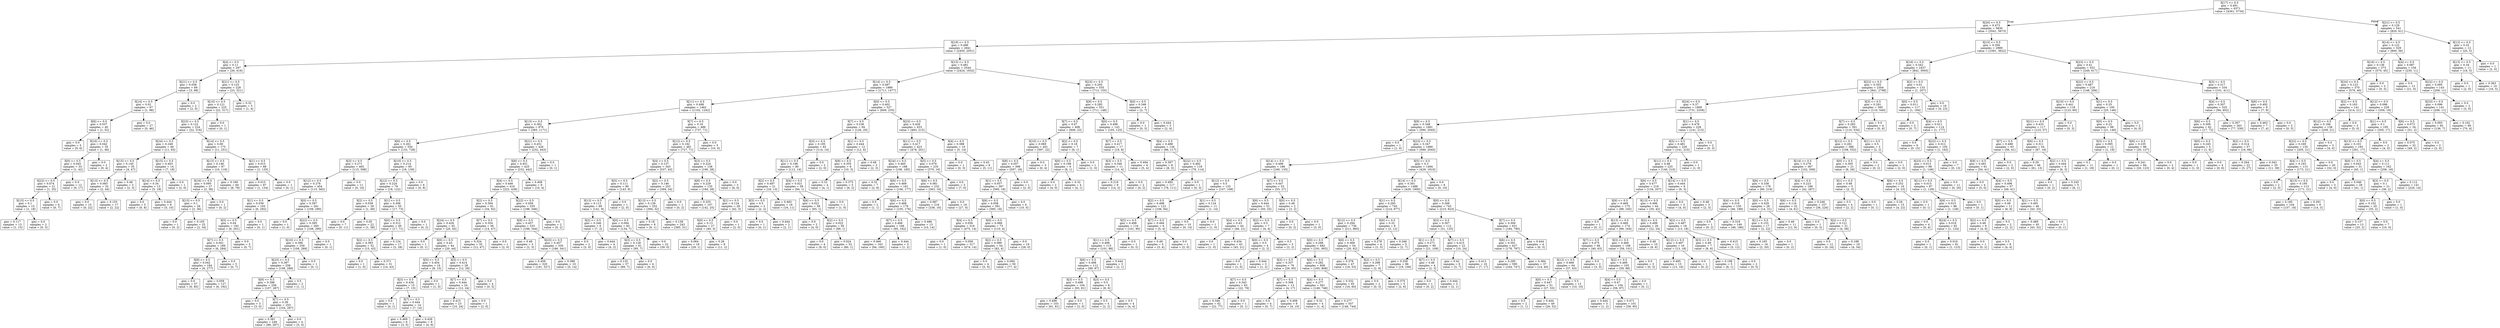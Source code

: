 digraph Tree {
node [shape=box] ;
0 [label="X[17] <= 0.5\ngini = 0.491\nsamples = 6371\nvalue = [4361, 5734]"] ;
1 [label="X[20] <= 0.5\ngini = 0.473\nsamples = 5830\nvalue = [3541, 5673]"] ;
0 -> 1 [labeldistance=2.5, labelangle=45, headlabel="True"] ;
2 [label="X[19] <= 0.5\ngini = 0.496\nsamples = 2841\nvalue = [2450, 2051]"] ;
1 -> 2 ;
3 [label="X[4] <= 0.5\ngini = 0.11\nsamples = 297\nvalue = [26, 419]"] ;
2 -> 3 ;
4 [label="X[21] <= 0.5\ngini = 0.058\nsamples = 69\nvalue = [3, 98]"] ;
3 -> 4 ;
5 [label="X[14] <= 0.5\ngini = 0.02\nsamples = 67\nvalue = [1, 98]"] ;
4 -> 5 ;
6 [label="X[6] <= 0.5\ngini = 0.037\nsamples = 40\nvalue = [1, 52]"] ;
5 -> 6 ;
7 [label="gini = 0.0\nsamples = 5\nvalue = [0, 6]"] ;
6 -> 7 ;
8 [label="X[16] <= 0.5\ngini = 0.042\nsamples = 35\nvalue = [1, 46]"] ;
6 -> 8 ;
9 [label="X[0] <= 0.5\ngini = 0.045\nsamples = 33\nvalue = [1, 42]"] ;
8 -> 9 ;
10 [label="X[22] <= 0.5\ngini = 0.074\nsamples = 21\nvalue = [1, 25]"] ;
9 -> 10 ;
11 [label="X[15] <= 0.5\ngini = 0.1\nsamples = 15\nvalue = [1, 18]"] ;
10 -> 11 ;
12 [label="gini = 0.117\nsamples = 13\nvalue = [1, 15]"] ;
11 -> 12 ;
13 [label="gini = 0.0\nsamples = 2\nvalue = [0, 3]"] ;
11 -> 13 ;
14 [label="gini = 0.0\nsamples = 6\nvalue = [0, 7]"] ;
10 -> 14 ;
15 [label="gini = 0.0\nsamples = 12\nvalue = [0, 17]"] ;
9 -> 15 ;
16 [label="gini = 0.0\nsamples = 2\nvalue = [0, 4]"] ;
8 -> 16 ;
17 [label="gini = 0.0\nsamples = 27\nvalue = [0, 46]"] ;
5 -> 17 ;
18 [label="gini = 0.0\nsamples = 2\nvalue = [2, 0]"] ;
4 -> 18 ;
19 [label="X[21] <= 0.5\ngini = 0.125\nsamples = 228\nvalue = [23, 321]"] ;
3 -> 19 ;
20 [label="X[10] <= 0.5\ngini = 0.121\nsamples = 225\nvalue = [22, 317]"] ;
19 -> 20 ;
21 [label="X[23] <= 0.5\ngini = 0.122\nsamples = 224\nvalue = [22, 316]"] ;
20 -> 21 ;
22 [label="X[24] <= 0.5\ngini = 0.248\nsamples = 49\nvalue = [11, 65]"] ;
21 -> 22 ;
23 [label="X[15] <= 0.5\ngini = 0.145\nsamples = 35\nvalue = [4, 47]"] ;
22 -> 23 ;
24 [label="X[13] <= 0.5\ngini = 0.083\nsamples = 32\nvalue = [2, 44]"] ;
23 -> 24 ;
25 [label="gini = 0.0\nsamples = 15\nvalue = [0, 22]"] ;
24 -> 25 ;
26 [label="gini = 0.153\nsamples = 17\nvalue = [2, 22]"] ;
24 -> 26 ;
27 [label="gini = 0.48\nsamples = 3\nvalue = [2, 3]"] ;
23 -> 27 ;
28 [label="X[15] <= 0.5\ngini = 0.403\nsamples = 14\nvalue = [7, 18]"] ;
22 -> 28 ;
29 [label="X[14] <= 0.5\ngini = 0.34\nsamples = 13\nvalue = [5, 18]"] ;
28 -> 29 ;
30 [label="gini = 0.0\nsamples = 5\nvalue = [0, 8]"] ;
29 -> 30 ;
31 [label="gini = 0.444\nsamples = 8\nvalue = [5, 10]"] ;
29 -> 31 ;
32 [label="gini = 0.0\nsamples = 1\nvalue = [2, 0]"] ;
28 -> 32 ;
33 [label="X[14] <= 0.5\ngini = 0.08\nsamples = 175\nvalue = [11, 251]"] ;
21 -> 33 ;
34 [label="X[13] <= 0.5\ngini = 0.146\nsamples = 87\nvalue = [10, 116]"] ;
33 -> 34 ;
35 [label="X[16] <= 0.5\ngini = 0.095\nsamples = 27\nvalue = [2, 38]"] ;
34 -> 35 ;
36 [label="X[15] <= 0.5\ngini = 0.1\nsamples = 26\nvalue = [2, 36]"] ;
35 -> 36 ;
37 [label="gini = 0.0\nsamples = 1\nvalue = [0, 2]"] ;
36 -> 37 ;
38 [label="gini = 0.105\nsamples = 25\nvalue = [2, 34]"] ;
36 -> 38 ;
39 [label="gini = 0.0\nsamples = 1\nvalue = [0, 2]"] ;
35 -> 39 ;
40 [label="gini = 0.169\nsamples = 60\nvalue = [8, 78]"] ;
34 -> 40 ;
41 [label="X[1] <= 0.5\ngini = 0.015\nsamples = 88\nvalue = [1, 135]"] ;
33 -> 41 ;
42 [label="gini = 0.015\nsamples = 87\nvalue = [1, 134]"] ;
41 -> 42 ;
43 [label="gini = 0.0\nsamples = 1\nvalue = [0, 1]"] ;
41 -> 43 ;
44 [label="gini = 0.0\nsamples = 1\nvalue = [0, 1]"] ;
20 -> 44 ;
45 [label="gini = 0.32\nsamples = 3\nvalue = [1, 4]"] ;
19 -> 45 ;
46 [label="X[15] <= 0.5\ngini = 0.481\nsamples = 2544\nvalue = [2424, 1632]"] ;
2 -> 46 ;
47 [label="X[14] <= 0.5\ngini = 0.497\nsamples = 1989\nvalue = [1711, 1477]"] ;
46 -> 47 ;
48 [label="X[11] <= 0.5\ngini = 0.498\nsamples = 1462\nvalue = [1102, 1242]"] ;
47 -> 48 ;
49 [label="X[13] <= 0.5\ngini = 0.362\nsamples = 976\nvalue = [365, 1171]"] ;
48 -> 49 ;
50 [label="X[6] <= 0.5\ngini = 0.261\nsamples = 550\nvalue = [133, 728]"] ;
49 -> 50 ;
51 [label="X[3] <= 0.5\ngini = 0.271\nsamples = 465\nvalue = [115, 598]"] ;
50 -> 51 ;
52 [label="X[12] <= 0.5\ngini = 0.276\nsamples = 454\nvalue = [115, 582]"] ;
51 -> 52 ;
53 [label="X[1] <= 0.5\ngini = 0.039\nsamples = 193\nvalue = [6, 292]"] ;
52 -> 53 ;
54 [label="X[5] <= 0.5\ngini = 0.04\nsamples = 192\nvalue = [6, 291]"] ;
53 -> 54 ;
55 [label="X[7] <= 0.5\ngini = 0.041\nsamples = 189\nvalue = [6, 284]"] ;
54 -> 55 ;
56 [label="X[9] <= 0.5\ngini = 0.042\nsamples = 184\nvalue = [6, 277]"] ;
55 -> 56 ;
57 [label="gini = 0.0\nsamples = 57\nvalue = [0, 85]"] ;
56 -> 57 ;
58 [label="gini = 0.059\nsamples = 127\nvalue = [6, 192]"] ;
56 -> 58 ;
59 [label="gini = 0.0\nsamples = 5\nvalue = [0, 7]"] ;
55 -> 59 ;
60 [label="gini = 0.0\nsamples = 3\nvalue = [0, 7]"] ;
54 -> 60 ;
61 [label="gini = 0.0\nsamples = 1\nvalue = [0, 1]"] ;
53 -> 61 ;
62 [label="X[0] <= 0.5\ngini = 0.397\nsamples = 261\nvalue = [109, 290]"] ;
52 -> 62 ;
63 [label="gini = 0.0\nsamples = 1\nvalue = [1, 0]"] ;
62 -> 63 ;
64 [label="X[22] <= 0.5\ngini = 0.395\nsamples = 260\nvalue = [108, 290]"] ;
62 -> 64 ;
65 [label="X[10] <= 0.5\ngini = 0.396\nsamples = 259\nvalue = [108, 289]"] ;
64 -> 65 ;
66 [label="X[23] <= 0.5\ngini = 0.397\nsamples = 258\nvalue = [108, 288]"] ;
65 -> 66 ;
67 [label="X[9] <= 0.5\ngini = 0.396\nsamples = 256\nvalue = [107, 287]"] ;
66 -> 67 ;
68 [label="gini = 0.0\nsamples = 3\nvalue = [3, 0]"] ;
67 -> 68 ;
69 [label="X[7] <= 0.5\ngini = 0.39\nsamples = 253\nvalue = [104, 287]"] ;
67 -> 69 ;
70 [label="gini = 0.381\nsamples = 249\nvalue = [99, 287]"] ;
69 -> 70 ;
71 [label="gini = 0.0\nsamples = 4\nvalue = [5, 0]"] ;
69 -> 71 ;
72 [label="gini = 0.5\nsamples = 2\nvalue = [1, 1]"] ;
66 -> 72 ;
73 [label="gini = 0.0\nsamples = 1\nvalue = [0, 1]"] ;
65 -> 73 ;
74 [label="gini = 0.0\nsamples = 1\nvalue = [0, 1]"] ;
64 -> 74 ;
75 [label="gini = 0.0\nsamples = 11\nvalue = [0, 16]"] ;
51 -> 75 ;
76 [label="X[10] <= 0.5\ngini = 0.214\nsamples = 85\nvalue = [18, 130]"] ;
50 -> 76 ;
77 [label="X[12] <= 0.5\ngini = 0.224\nsamples = 79\nvalue = [18, 122]"] ;
76 -> 77 ;
78 [label="X[2] <= 0.5\ngini = 0.039\nsamples = 29\nvalue = [1, 49]"] ;
77 -> 78 ;
79 [label="gini = 0.0\nsamples = 7\nvalue = [0, 11]"] ;
78 -> 79 ;
80 [label="gini = 0.05\nsamples = 22\nvalue = [1, 38]"] ;
78 -> 80 ;
81 [label="X[1] <= 0.5\ngini = 0.306\nsamples = 50\nvalue = [17, 73]"] ;
77 -> 81 ;
82 [label="X[0] <= 0.5\ngini = 0.312\nsamples = 49\nvalue = [17, 71]"] ;
81 -> 82 ;
83 [label="X[2] <= 0.5\ngini = 0.383\nsamples = 32\nvalue = [15, 43]"] ;
82 -> 83 ;
84 [label="gini = 0.0\nsamples = 1\nvalue = [1, 0]"] ;
83 -> 84 ;
85 [label="gini = 0.371\nsamples = 31\nvalue = [14, 43]"] ;
83 -> 85 ;
86 [label="gini = 0.124\nsamples = 17\nvalue = [2, 28]"] ;
82 -> 86 ;
87 [label="gini = 0.0\nsamples = 1\nvalue = [0, 2]"] ;
81 -> 87 ;
88 [label="gini = 0.0\nsamples = 6\nvalue = [0, 8]"] ;
76 -> 88 ;
89 [label="X[21] <= 0.5\ngini = 0.451\nsamples = 426\nvalue = [232, 443]"] ;
49 -> 89 ;
90 [label="X[8] <= 0.5\ngini = 0.451\nsamples = 425\nvalue = [232, 442]"] ;
89 -> 90 ;
91 [label="X[4] <= 0.5\ngini = 0.446\nsamples = 416\nvalue = [222, 438]"] ;
90 -> 91 ;
92 [label="X[2] <= 0.5\ngini = 0.394\nsamples = 81\nvalue = [34, 92]"] ;
91 -> 92 ;
93 [label="X[24] <= 0.5\ngini = 0.426\nsamples = 45\nvalue = [20, 45]"] ;
92 -> 93 ;
94 [label="gini = 0.0\nsamples = 1\nvalue = [0, 1]"] ;
93 -> 94 ;
95 [label="X[0] <= 0.5\ngini = 0.43\nsamples = 44\nvalue = [20, 44]"] ;
93 -> 95 ;
96 [label="X[5] <= 0.5\ngini = 0.454\nsamples = 16\nvalue = [8, 15]"] ;
95 -> 96 ;
97 [label="X[3] <= 0.5\ngini = 0.434\nsamples = 15\nvalue = [7, 15]"] ;
96 -> 97 ;
98 [label="gini = 0.0\nsamples = 1\nvalue = [0, 1]"] ;
97 -> 98 ;
99 [label="X[7] <= 0.5\ngini = 0.444\nsamples = 14\nvalue = [7, 14]"] ;
97 -> 99 ;
100 [label="gini = 0.469\nsamples = 6\nvalue = [3, 5]"] ;
99 -> 100 ;
101 [label="gini = 0.426\nsamples = 8\nvalue = [4, 9]"] ;
99 -> 101 ;
102 [label="gini = 0.0\nsamples = 1\nvalue = [1, 0]"] ;
96 -> 102 ;
103 [label="X[5] <= 0.5\ngini = 0.414\nsamples = 28\nvalue = [12, 29]"] ;
95 -> 103 ;
104 [label="X[7] <= 0.5\ngini = 0.444\nsamples = 24\nvalue = [12, 24]"] ;
103 -> 104 ;
105 [label="gini = 0.415\nsamples = 23\nvalue = [10, 24]"] ;
104 -> 105 ;
106 [label="gini = 0.0\nsamples = 1\nvalue = [2, 0]"] ;
104 -> 106 ;
107 [label="gini = 0.0\nsamples = 4\nvalue = [0, 5]"] ;
103 -> 107 ;
108 [label="X[7] <= 0.5\ngini = 0.354\nsamples = 36\nvalue = [14, 47]"] ;
92 -> 108 ;
109 [label="gini = 0.324\nsamples = 35\nvalue = [12, 47]"] ;
108 -> 109 ;
110 [label="gini = 0.0\nsamples = 1\nvalue = [2, 0]"] ;
108 -> 110 ;
111 [label="X[22] <= 0.5\ngini = 0.456\nsamples = 335\nvalue = [188, 346]"] ;
91 -> 111 ;
112 [label="X[9] <= 0.5\ngini = 0.457\nsamples = 333\nvalue = [188, 344]"] ;
111 -> 112 ;
113 [label="gini = 0.48\nsamples = 3\nvalue = [2, 3]"] ;
112 -> 113 ;
114 [label="X[23] <= 0.5\ngini = 0.457\nsamples = 330\nvalue = [186, 341]"] ;
112 -> 114 ;
115 [label="gini = 0.459\nsamples = 320\nvalue = [181, 327]"] ;
114 -> 115 ;
116 [label="gini = 0.388\nsamples = 10\nvalue = [5, 14]"] ;
114 -> 116 ;
117 [label="gini = 0.0\nsamples = 2\nvalue = [0, 2]"] ;
111 -> 117 ;
118 [label="gini = 0.408\nsamples = 9\nvalue = [10, 4]"] ;
90 -> 118 ;
119 [label="gini = 0.0\nsamples = 1\nvalue = [0, 1]"] ;
89 -> 119 ;
120 [label="X[7] <= 0.5\ngini = 0.16\nsamples = 486\nvalue = [737, 71]"] ;
48 -> 120 ;
121 [label="X[12] <= 0.5\ngini = 0.162\nsamples = 481\nvalue = [727, 71]"] ;
120 -> 121 ;
122 [label="X[4] <= 0.5\ngini = 0.137\nsamples = 343\nvalue = [537, 43]"] ;
121 -> 122 ;
123 [label="X[5] <= 0.5\ngini = 0.111\nsamples = 90\nvalue = [143, 9]"] ;
122 -> 123 ;
124 [label="X[13] <= 0.5\ngini = 0.113\nsamples = 89\nvalue = [141, 9]"] ;
123 -> 124 ;
125 [label="X[2] <= 0.5\ngini = 0.346\nsamples = 6\nvalue = [7, 2]"] ;
124 -> 125 ;
126 [label="gini = 0.0\nsamples = 2\nvalue = [3, 0]"] ;
125 -> 126 ;
127 [label="gini = 0.444\nsamples = 4\nvalue = [4, 2]"] ;
125 -> 127 ;
128 [label="X[0] <= 0.5\ngini = 0.094\nsamples = 83\nvalue = [134, 7]"] ;
124 -> 128 ;
129 [label="X[3] <= 0.5\ngini = 0.128\nsamples = 61\nvalue = [95, 7]"] ;
128 -> 129 ;
130 [label="gini = 0.135\nsamples = 57\nvalue = [89, 7]"] ;
129 -> 130 ;
131 [label="gini = 0.0\nsamples = 4\nvalue = [6, 0]"] ;
129 -> 131 ;
132 [label="gini = 0.0\nsamples = 22\nvalue = [39, 0]"] ;
128 -> 132 ;
133 [label="gini = 0.0\nsamples = 1\nvalue = [2, 0]"] ;
123 -> 133 ;
134 [label="X[2] <= 0.5\ngini = 0.146\nsamples = 253\nvalue = [394, 34]"] ;
122 -> 134 ;
135 [label="X[13] <= 0.5\ngini = 0.139\nsamples = 252\nvalue = [394, 32]"] ;
134 -> 135 ;
136 [label="gini = 0.18\nsamples = 9\nvalue = [9, 1]"] ;
135 -> 136 ;
137 [label="gini = 0.138\nsamples = 243\nvalue = [385, 31]"] ;
135 -> 137 ;
138 [label="gini = 0.0\nsamples = 1\nvalue = [0, 2]"] ;
134 -> 138 ;
139 [label="X[3] <= 0.5\ngini = 0.224\nsamples = 138\nvalue = [190, 28]"] ;
121 -> 139 ;
140 [label="X[6] <= 0.5\ngini = 0.229\nsamples = 135\nvalue = [184, 28]"] ;
139 -> 140 ;
141 [label="gini = 0.255\nsamples = 107\nvalue = [142, 25]"] ;
140 -> 141 ;
142 [label="X[1] <= 0.5\ngini = 0.124\nsamples = 28\nvalue = [42, 3]"] ;
140 -> 142 ;
143 [label="X[0] <= 0.5\ngini = 0.13\nsamples = 27\nvalue = [40, 3]"] ;
142 -> 143 ;
144 [label="gini = 0.064\nsamples = 19\nvalue = [29, 1]"] ;
143 -> 144 ;
145 [label="gini = 0.26\nsamples = 8\nvalue = [11, 2]"] ;
143 -> 145 ;
146 [label="gini = 0.0\nsamples = 1\nvalue = [2, 0]"] ;
142 -> 146 ;
147 [label="gini = 0.0\nsamples = 3\nvalue = [6, 0]"] ;
139 -> 147 ;
148 [label="gini = 0.0\nsamples = 5\nvalue = [10, 0]"] ;
120 -> 148 ;
149 [label="X[0] <= 0.5\ngini = 0.402\nsamples = 527\nvalue = [609, 235]"] ;
47 -> 149 ;
150 [label="X[7] <= 0.5\ngini = 0.236\nsamples = 94\nvalue = [126, 20]"] ;
149 -> 150 ;
151 [label="X[3] <= 0.5\ngini = 0.195\nsamples = 82\nvalue = [114, 14]"] ;
150 -> 151 ;
152 [label="X[11] <= 0.5\ngini = 0.198\nsamples = 80\nvalue = [112, 14]"] ;
151 -> 152 ;
153 [label="X[2] <= 0.5\ngini = 0.487\nsamples = 21\nvalue = [18, 13]"] ;
152 -> 153 ;
154 [label="X[5] <= 0.5\ngini = 0.5\nsamples = 3\nvalue = [2, 2]"] ;
153 -> 154 ;
155 [label="gini = 0.0\nsamples = 1\nvalue = [0, 1]"] ;
154 -> 155 ;
156 [label="gini = 0.444\nsamples = 2\nvalue = [2, 1]"] ;
154 -> 156 ;
157 [label="gini = 0.483\nsamples = 18\nvalue = [16, 11]"] ;
153 -> 157 ;
158 [label="X[4] <= 0.5\ngini = 0.021\nsamples = 59\nvalue = [94, 1]"] ;
152 -> 158 ;
159 [label="X[6] <= 0.5\ngini = 0.021\nsamples = 58\nvalue = [93, 1]"] ;
158 -> 159 ;
160 [label="gini = 0.0\nsamples = 2\nvalue = [4, 0]"] ;
159 -> 160 ;
161 [label="X[2] <= 0.5\ngini = 0.022\nsamples = 56\nvalue = [89, 1]"] ;
159 -> 161 ;
162 [label="gini = 0.0\nsamples = 4\nvalue = [9, 0]"] ;
161 -> 162 ;
163 [label="gini = 0.024\nsamples = 52\nvalue = [80, 1]"] ;
161 -> 163 ;
164 [label="gini = 0.0\nsamples = 1\nvalue = [1, 0]"] ;
158 -> 164 ;
165 [label="gini = 0.0\nsamples = 2\nvalue = [2, 0]"] ;
151 -> 165 ;
166 [label="X[1] <= 0.5\ngini = 0.444\nsamples = 12\nvalue = [12, 6]"] ;
150 -> 166 ;
167 [label="X[9] <= 0.5\ngini = 0.355\nsamples = 9\nvalue = [10, 3]"] ;
166 -> 167 ;
168 [label="gini = 0.32\nsamples = 4\nvalue = [4, 1]"] ;
167 -> 168 ;
169 [label="gini = 0.375\nsamples = 5\nvalue = [6, 2]"] ;
167 -> 169 ;
170 [label="gini = 0.48\nsamples = 3\nvalue = [2, 3]"] ;
166 -> 170 ;
171 [label="X[23] <= 0.5\ngini = 0.426\nsamples = 433\nvalue = [483, 215]"] ;
149 -> 171 ;
172 [label="X[11] <= 0.5\ngini = 0.417\nsamples = 423\nvalue = [478, 201]"] ;
171 -> 172 ;
173 [label="X[24] <= 0.5\ngini = 0.465\nsamples = 188\nvalue = [108, 185]"] ;
172 -> 173 ;
174 [label="gini = 0.32\nsamples = 7\nvalue = [2, 8]"] ;
173 -> 174 ;
175 [label="X[9] <= 0.5\ngini = 0.469\nsamples = 181\nvalue = [106, 177]"] ;
173 -> 175 ;
176 [label="gini = 0.5\nsamples = 2\nvalue = [1, 1]"] ;
175 -> 176 ;
177 [label="X[6] <= 0.5\ngini = 0.468\nsamples = 179\nvalue = [105, 176]"] ;
175 -> 177 ;
178 [label="X[7] <= 0.5\ngini = 0.466\nsamples = 166\nvalue = [95, 162]"] ;
177 -> 178 ;
179 [label="gini = 0.466\nsamples = 163\nvalue = [94, 160]"] ;
178 -> 179 ;
180 [label="gini = 0.444\nsamples = 3\nvalue = [1, 2]"] ;
178 -> 180 ;
181 [label="gini = 0.486\nsamples = 13\nvalue = [10, 14]"] ;
177 -> 181 ;
182 [label="X[5] <= 0.5\ngini = 0.079\nsamples = 235\nvalue = [370, 16]"] ;
172 -> 182 ;
183 [label="X[6] <= 0.5\ngini = 0.081\nsamples = 232\nvalue = [363, 16]"] ;
182 -> 183 ;
184 [label="gini = 0.087\nsamples = 216\nvalue = [336, 16]"] ;
183 -> 184 ;
185 [label="gini = 0.0\nsamples = 16\nvalue = [27, 0]"] ;
183 -> 185 ;
186 [label="gini = 0.0\nsamples = 3\nvalue = [7, 0]"] ;
182 -> 186 ;
187 [label="X[4] <= 0.5\ngini = 0.388\nsamples = 10\nvalue = [5, 14]"] ;
171 -> 187 ;
188 [label="gini = 0.0\nsamples = 1\nvalue = [0, 3]"] ;
187 -> 188 ;
189 [label="gini = 0.43\nsamples = 9\nvalue = [5, 11]"] ;
187 -> 189 ;
190 [label="X[23] <= 0.5\ngini = 0.293\nsamples = 555\nvalue = [713, 155]"] ;
46 -> 190 ;
191 [label="X[9] <= 0.5\ngini = 0.285\nsamples = 551\nvalue = [711, 148]"] ;
190 -> 191 ;
192 [label="X[7] <= 0.5\ngini = 0.07\nsamples = 408\nvalue = [606, 23]"] ;
191 -> 192 ;
193 [label="X[10] <= 0.5\ngini = 0.069\nsamples = 401\nvalue = [597, 22]"] ;
192 -> 193 ;
194 [label="X[8] <= 0.5\ngini = 0.057\nsamples = 398\nvalue = [597, 18]"] ;
193 -> 194 ;
195 [label="X[1] <= 0.5\ngini = 0.057\nsamples = 397\nvalue = [595, 18]"] ;
194 -> 195 ;
196 [label="X[6] <= 0.5\ngini = 0.058\nsamples = 391\nvalue = [585, 18]"] ;
195 -> 196 ;
197 [label="X[4] <= 0.5\ngini = 0.056\nsamples = 318\nvalue = [475, 14]"] ;
196 -> 197 ;
198 [label="gini = 0.0\nsamples = 1\nvalue = [1, 0]"] ;
197 -> 198 ;
199 [label="gini = 0.056\nsamples = 317\nvalue = [474, 14]"] ;
197 -> 199 ;
200 [label="X[0] <= 0.5\ngini = 0.068\nsamples = 73\nvalue = [110, 4]"] ;
196 -> 200 ;
201 [label="X[2] <= 0.5\ngini = 0.089\nsamples = 54\nvalue = [82, 4]"] ;
200 -> 201 ;
202 [label="gini = 0.0\nsamples = 4\nvalue = [5, 0]"] ;
201 -> 202 ;
203 [label="gini = 0.094\nsamples = 50\nvalue = [77, 4]"] ;
201 -> 203 ;
204 [label="gini = 0.0\nsamples = 19\nvalue = [28, 0]"] ;
200 -> 204 ;
205 [label="gini = 0.0\nsamples = 6\nvalue = [10, 0]"] ;
195 -> 205 ;
206 [label="gini = 0.0\nsamples = 1\nvalue = [2, 0]"] ;
194 -> 206 ;
207 [label="gini = 0.0\nsamples = 3\nvalue = [0, 4]"] ;
193 -> 207 ;
208 [label="X[2] <= 0.5\ngini = 0.18\nsamples = 7\nvalue = [9, 1]"] ;
192 -> 208 ;
209 [label="X[0] <= 0.5\ngini = 0.198\nsamples = 6\nvalue = [8, 1]"] ;
208 -> 209 ;
210 [label="gini = 0.0\nsamples = 2\nvalue = [4, 0]"] ;
209 -> 210 ;
211 [label="gini = 0.32\nsamples = 4\nvalue = [4, 1]"] ;
209 -> 211 ;
212 [label="gini = 0.0\nsamples = 1\nvalue = [1, 0]"] ;
208 -> 212 ;
213 [label="X[0] <= 0.5\ngini = 0.496\nsamples = 143\nvalue = [105, 125]"] ;
191 -> 213 ;
214 [label="X[7] <= 0.5\ngini = 0.417\nsamples = 17\nvalue = [19, 8]"] ;
213 -> 214 ;
215 [label="X[3] <= 0.5\ngini = 0.346\nsamples = 11\nvalue = [14, 4]"] ;
214 -> 215 ;
216 [label="gini = 0.219\nsamples = 9\nvalue = [14, 2]"] ;
215 -> 216 ;
217 [label="gini = 0.0\nsamples = 2\nvalue = [0, 2]"] ;
215 -> 217 ;
218 [label="gini = 0.494\nsamples = 6\nvalue = [5, 4]"] ;
214 -> 218 ;
219 [label="X[4] <= 0.5\ngini = 0.488\nsamples = 126\nvalue = [86, 117]"] ;
213 -> 219 ;
220 [label="gini = 0.397\nsamples = 8\nvalue = [8, 3]"] ;
219 -> 220 ;
221 [label="X[22] <= 0.5\ngini = 0.482\nsamples = 118\nvalue = [78, 114]"] ;
219 -> 221 ;
222 [label="gini = 0.485\nsamples = 117\nvalue = [78, 111]"] ;
221 -> 222 ;
223 [label="gini = 0.0\nsamples = 1\nvalue = [0, 3]"] ;
221 -> 223 ;
224 [label="X[0] <= 0.5\ngini = 0.346\nsamples = 4\nvalue = [2, 7]"] ;
190 -> 224 ;
225 [label="gini = 0.0\nsamples = 1\nvalue = [0, 3]"] ;
224 -> 225 ;
226 [label="gini = 0.444\nsamples = 3\nvalue = [2, 4]"] ;
224 -> 226 ;
227 [label="X[15] <= 0.5\ngini = 0.356\nsamples = 2989\nvalue = [1091, 3622]"] ;
1 -> 227 ;
228 [label="X[16] <= 0.5\ngini = 0.342\nsamples = 2437\nvalue = [842, 3005]"] ;
227 -> 228 ;
229 [label="X[22] <= 0.5\ngini = 0.355\nsamples = 2304\nvalue = [841, 2798]"] ;
228 -> 229 ;
230 [label="X[24] <= 0.5\ngini = 0.37\nsamples = 1909\nvalue = [731, 2258]"] ;
229 -> 230 ;
231 [label="X[9] <= 0.5\ngini = 0.348\nsamples = 1681\nvalue = [590, 2045]"] ;
230 -> 231 ;
232 [label="gini = 0.0\nsamples = 1\nvalue = [1, 0]"] ;
231 -> 232 ;
233 [label="X[23] <= 0.5\ngini = 0.347\nsamples = 1680\nvalue = [589, 2045]"] ;
231 -> 233 ;
234 [label="X[14] <= 0.5\ngini = 0.496\nsamples = 186\nvalue = [160, 135]"] ;
233 -> 234 ;
235 [label="X[12] <= 0.5\ngini = 0.5\nsamples = 133\nvalue = [107, 108]"] ;
234 -> 235 ;
236 [label="X[2] <= 0.5\ngini = 0.498\nsamples = 122\nvalue = [106, 94]"] ;
235 -> 236 ;
237 [label="X[5] <= 0.5\ngini = 0.498\nsamples = 116\nvalue = [101, 90]"] ;
236 -> 237 ;
238 [label="X[1] <= 0.5\ngini = 0.498\nsamples = 115\nvalue = [101, 88]"] ;
237 -> 238 ;
239 [label="X[6] <= 0.5\ngini = 0.498\nsamples = 112\nvalue = [99, 87]"] ;
238 -> 239 ;
240 [label="X[3] <= 0.5\ngini = 0.498\nsamples = 104\nvalue = [93, 81]"] ;
239 -> 240 ;
241 [label="gini = 0.498\nsamples = 103\nvalue = [91, 81]"] ;
240 -> 241 ;
242 [label="gini = 0.0\nsamples = 1\nvalue = [2, 0]"] ;
240 -> 242 ;
243 [label="X[3] <= 0.5\ngini = 0.5\nsamples = 8\nvalue = [6, 6]"] ;
239 -> 243 ;
244 [label="gini = 0.5\nsamples = 4\nvalue = [2, 2]"] ;
243 -> 244 ;
245 [label="gini = 0.5\nsamples = 4\nvalue = [4, 4]"] ;
243 -> 245 ;
246 [label="gini = 0.444\nsamples = 3\nvalue = [2, 1]"] ;
238 -> 246 ;
247 [label="gini = 0.0\nsamples = 1\nvalue = [0, 2]"] ;
237 -> 247 ;
248 [label="X[7] <= 0.5\ngini = 0.494\nsamples = 6\nvalue = [5, 4]"] ;
236 -> 248 ;
249 [label="gini = 0.49\nsamples = 5\nvalue = [3, 4]"] ;
248 -> 249 ;
250 [label="gini = 0.0\nsamples = 1\nvalue = [2, 0]"] ;
248 -> 250 ;
251 [label="X[1] <= 0.5\ngini = 0.124\nsamples = 11\nvalue = [1, 14]"] ;
235 -> 251 ;
252 [label="gini = 0.0\nsamples = 10\nvalue = [0, 14]"] ;
251 -> 252 ;
253 [label="gini = 0.0\nsamples = 1\nvalue = [1, 0]"] ;
251 -> 253 ;
254 [label="X[7] <= 0.5\ngini = 0.447\nsamples = 53\nvalue = [53, 27]"] ;
234 -> 254 ;
255 [label="X[6] <= 0.5\ngini = 0.444\nsamples = 51\nvalue = [50, 25]"] ;
254 -> 255 ;
256 [label="X[4] <= 0.5\ngini = 0.43\nsamples = 44\nvalue = [46, 21]"] ;
255 -> 256 ;
257 [label="gini = 0.0\nsamples = 1\nvalue = [1, 0]"] ;
256 -> 257 ;
258 [label="gini = 0.434\nsamples = 43\nvalue = [45, 21]"] ;
256 -> 258 ;
259 [label="X[2] <= 0.5\ngini = 0.5\nsamples = 7\nvalue = [4, 4]"] ;
255 -> 259 ;
260 [label="X[0] <= 0.5\ngini = 0.5\nsamples = 4\nvalue = [2, 2]"] ;
259 -> 260 ;
261 [label="gini = 0.0\nsamples = 1\nvalue = [1, 0]"] ;
260 -> 261 ;
262 [label="gini = 0.444\nsamples = 3\nvalue = [1, 2]"] ;
260 -> 262 ;
263 [label="gini = 0.5\nsamples = 3\nvalue = [2, 2]"] ;
259 -> 263 ;
264 [label="X[0] <= 0.5\ngini = 0.48\nsamples = 2\nvalue = [3, 2]"] ;
254 -> 264 ;
265 [label="gini = 0.0\nsamples = 1\nvalue = [0, 2]"] ;
264 -> 265 ;
266 [label="gini = 0.0\nsamples = 1\nvalue = [3, 0]"] ;
264 -> 266 ;
267 [label="X[5] <= 0.5\ngini = 0.3\nsamples = 1494\nvalue = [429, 1910]"] ;
233 -> 267 ;
268 [label="X[14] <= 0.5\ngini = 0.301\nsamples = 1488\nvalue = [429, 1900]"] ;
267 -> 268 ;
269 [label="X[1] <= 0.5\ngini = 0.295\nsamples = 745\nvalue = [214, 977]"] ;
268 -> 269 ;
270 [label="X[12] <= 0.5\ngini = 0.294\nsamples = 736\nvalue = [211, 965]"] ;
269 -> 270 ;
271 [label="X[0] <= 0.5\ngini = 0.288\nsamples = 682\nvalue = [191, 903]"] ;
270 -> 271 ;
272 [label="X[3] <= 0.5\ngini = 0.337\nsamples = 76\nvalue = [26, 95]"] ;
271 -> 272 ;
273 [label="X[7] <= 0.5\ngini = 0.343\nsamples = 63\nvalue = [22, 78]"] ;
272 -> 273 ;
274 [label="gini = 0.346\nsamples = 62\nvalue = [22, 77]"] ;
273 -> 274 ;
275 [label="gini = 0.0\nsamples = 1\nvalue = [0, 1]"] ;
273 -> 275 ;
276 [label="X[7] <= 0.5\ngini = 0.308\nsamples = 13\nvalue = [4, 17]"] ;
272 -> 276 ;
277 [label="gini = 0.0\nsamples = 4\nvalue = [0, 7]"] ;
276 -> 277 ;
278 [label="gini = 0.408\nsamples = 9\nvalue = [4, 10]"] ;
276 -> 278 ;
279 [label="X[6] <= 0.5\ngini = 0.282\nsamples = 606\nvalue = [165, 808]"] ;
271 -> 279 ;
280 [label="X[4] <= 0.5\ngini = 0.277\nsamples = 561\nvalue = [149, 748]"] ;
279 -> 280 ;
281 [label="gini = 0.32\nsamples = 4\nvalue = [1, 4]"] ;
280 -> 281 ;
282 [label="gini = 0.277\nsamples = 557\nvalue = [148, 744]"] ;
280 -> 282 ;
283 [label="gini = 0.332\nsamples = 45\nvalue = [16, 60]"] ;
279 -> 283 ;
284 [label="X[6] <= 0.5\ngini = 0.369\nsamples = 54\nvalue = [20, 62]"] ;
270 -> 284 ;
285 [label="gini = 0.378\nsamples = 47\nvalue = [18, 53]"] ;
284 -> 285 ;
286 [label="X[2] <= 0.5\ngini = 0.298\nsamples = 7\nvalue = [2, 9]"] ;
284 -> 286 ;
287 [label="gini = 0.0\nsamples = 2\nvalue = [0, 3]"] ;
286 -> 287 ;
288 [label="gini = 0.375\nsamples = 5\nvalue = [2, 6]"] ;
286 -> 288 ;
289 [label="X[6] <= 0.5\ngini = 0.32\nsamples = 9\nvalue = [3, 12]"] ;
269 -> 289 ;
290 [label="gini = 0.278\nsamples = 4\nvalue = [1, 5]"] ;
289 -> 290 ;
291 [label="gini = 0.346\nsamples = 5\nvalue = [2, 7]"] ;
289 -> 291 ;
292 [label="X[0] <= 0.5\ngini = 0.306\nsamples = 743\nvalue = [215, 923]"] ;
268 -> 292 ;
293 [label="X[3] <= 0.5\ngini = 0.307\nsamples = 112\nvalue = [31, 133]"] ;
292 -> 293 ;
294 [label="X[1] <= 0.5\ngini = 0.271\nsamples = 90\nvalue = [21, 109]"] ;
293 -> 294 ;
295 [label="gini = 0.258\nsamples = 86\nvalue = [19, 106]"] ;
294 -> 295 ;
296 [label="X[7] <= 0.5\ngini = 0.48\nsamples = 4\nvalue = [2, 3]"] ;
294 -> 296 ;
297 [label="gini = 0.0\nsamples = 1\nvalue = [0, 2]"] ;
296 -> 297 ;
298 [label="gini = 0.444\nsamples = 3\nvalue = [2, 1]"] ;
296 -> 298 ;
299 [label="X[7] <= 0.5\ngini = 0.415\nsamples = 22\nvalue = [10, 24]"] ;
293 -> 299 ;
300 [label="gini = 0.42\nsamples = 6\nvalue = [3, 7]"] ;
299 -> 300 ;
301 [label="gini = 0.413\nsamples = 16\nvalue = [7, 17]"] ;
299 -> 301 ;
302 [label="X[7] <= 0.5\ngini = 0.306\nsamples = 631\nvalue = [184, 790]"] ;
292 -> 302 ;
303 [label="X[6] <= 0.5\ngini = 0.301\nsamples = 627\nvalue = [178, 787]"] ;
302 -> 303 ;
304 [label="gini = 0.295\nsamples = 590\nvalue = [164, 747]"] ;
303 -> 304 ;
305 [label="gini = 0.384\nsamples = 37\nvalue = [14, 40]"] ;
303 -> 305 ;
306 [label="gini = 0.444\nsamples = 4\nvalue = [6, 3]"] ;
302 -> 306 ;
307 [label="gini = 0.0\nsamples = 6\nvalue = [0, 10]"] ;
267 -> 307 ;
308 [label="X[1] <= 0.5\ngini = 0.479\nsamples = 228\nvalue = [141, 213]"] ;
230 -> 308 ;
309 [label="X[5] <= 0.5\ngini = 0.481\nsamples = 226\nvalue = [141, 210]"] ;
308 -> 309 ;
310 [label="X[11] <= 0.5\ngini = 0.48\nsamples = 225\nvalue = [140, 210]"] ;
309 -> 310 ;
311 [label="X[6] <= 0.5\ngini = 0.477\nsamples = 219\nvalue = [134, 207]"] ;
310 -> 311 ;
312 [label="X[9] <= 0.5\ngini = 0.469\nsamples = 175\nvalue = [99, 165]"] ;
311 -> 312 ;
313 [label="gini = 0.0\nsamples = 1\nvalue = [0, 1]"] ;
312 -> 313 ;
314 [label="X[13] <= 0.5\ngini = 0.469\nsamples = 174\nvalue = [99, 164]"] ;
312 -> 314 ;
315 [label="X[7] <= 0.5\ngini = 0.475\nsamples = 66\nvalue = [40, 63]"] ;
314 -> 315 ;
316 [label="X[12] <= 0.5\ngini = 0.466\nsamples = 64\nvalue = [37, 63]"] ;
315 -> 316 ;
317 [label="X[0] <= 0.5\ngini = 0.447\nsamples = 51\nvalue = [27, 53]"] ;
316 -> 317 ;
318 [label="gini = 0.5\nsamples = 2\nvalue = [1, 1]"] ;
317 -> 318 ;
319 [label="gini = 0.444\nsamples = 49\nvalue = [26, 52]"] ;
317 -> 319 ;
320 [label="gini = 0.5\nsamples = 13\nvalue = [10, 10]"] ;
316 -> 320 ;
321 [label="gini = 0.0\nsamples = 2\nvalue = [3, 0]"] ;
315 -> 321 ;
322 [label="X[3] <= 0.5\ngini = 0.466\nsamples = 108\nvalue = [59, 101]"] ;
314 -> 322 ;
323 [label="X[2] <= 0.5\ngini = 0.469\nsamples = 105\nvalue = [59, 98]"] ;
322 -> 323 ;
324 [label="X[4] <= 0.5\ngini = 0.47\nsamples = 104\nvalue = [59, 97]"] ;
323 -> 324 ;
325 [label="gini = 0.444\nsamples = 3\nvalue = [1, 2]"] ;
324 -> 325 ;
326 [label="gini = 0.471\nsamples = 101\nvalue = [58, 95]"] ;
324 -> 326 ;
327 [label="gini = 0.0\nsamples = 1\nvalue = [0, 1]"] ;
323 -> 327 ;
328 [label="gini = 0.0\nsamples = 3\nvalue = [0, 3]"] ;
322 -> 328 ;
329 [label="X[13] <= 0.5\ngini = 0.496\nsamples = 44\nvalue = [35, 42]"] ;
311 -> 329 ;
330 [label="X[2] <= 0.5\ngini = 0.499\nsamples = 26\nvalue = [22, 24]"] ;
329 -> 330 ;
331 [label="gini = 0.48\nsamples = 10\nvalue = [9, 6]"] ;
330 -> 331 ;
332 [label="X[12] <= 0.5\ngini = 0.487\nsamples = 16\nvalue = [13, 18]"] ;
330 -> 332 ;
333 [label="gini = 0.495\nsamples = 15\nvalue = [13, 16]"] ;
332 -> 333 ;
334 [label="gini = 0.0\nsamples = 1\nvalue = [0, 2]"] ;
332 -> 334 ;
335 [label="X[2] <= 0.5\ngini = 0.487\nsamples = 18\nvalue = [13, 18]"] ;
329 -> 335 ;
336 [label="X[3] <= 0.5\ngini = 0.49\nsamples = 7\nvalue = [8, 6]"] ;
335 -> 336 ;
337 [label="gini = 0.198\nsamples = 5\nvalue = [8, 1]"] ;
336 -> 337 ;
338 [label="gini = 0.0\nsamples = 2\nvalue = [0, 5]"] ;
336 -> 338 ;
339 [label="gini = 0.415\nsamples = 11\nvalue = [5, 12]"] ;
335 -> 339 ;
340 [label="X[14] <= 0.5\ngini = 0.444\nsamples = 6\nvalue = [6, 3]"] ;
310 -> 340 ;
341 [label="gini = 0.0\nsamples = 3\nvalue = [4, 0]"] ;
340 -> 341 ;
342 [label="gini = 0.48\nsamples = 3\nvalue = [2, 3]"] ;
340 -> 342 ;
343 [label="gini = 0.0\nsamples = 1\nvalue = [1, 0]"] ;
309 -> 343 ;
344 [label="gini = 0.0\nsamples = 2\nvalue = [0, 3]"] ;
308 -> 344 ;
345 [label="X[3] <= 0.5\ngini = 0.281\nsamples = 395\nvalue = [110, 540]"] ;
229 -> 345 ;
346 [label="X[7] <= 0.5\ngini = 0.283\nsamples = 391\nvalue = [110, 534]"] ;
345 -> 346 ;
347 [label="X[12] <= 0.5\ngini = 0.281\nsamples = 388\nvalue = [108, 532]"] ;
346 -> 347 ;
348 [label="X[14] <= 0.5\ngini = 0.279\nsamples = 367\nvalue = [102, 506]"] ;
347 -> 348 ;
349 [label="X[6] <= 0.5\ngini = 0.338\nsamples = 178\nvalue = [60, 219]"] ;
348 -> 349 ;
350 [label="X[4] <= 0.5\ngini = 0.316\nsamples = 150\nvalue = [46, 188]"] ;
349 -> 350 ;
351 [label="gini = 0.0\nsamples = 1\nvalue = [0, 2]"] ;
350 -> 351 ;
352 [label="gini = 0.318\nsamples = 149\nvalue = [46, 186]"] ;
350 -> 352 ;
353 [label="X[0] <= 0.5\ngini = 0.429\nsamples = 28\nvalue = [14, 31]"] ;
349 -> 353 ;
354 [label="X[1] <= 0.5\ngini = 0.153\nsamples = 17\nvalue = [2, 22]"] ;
353 -> 354 ;
355 [label="gini = 0.165\nsamples = 16\nvalue = [2, 20]"] ;
354 -> 355 ;
356 [label="gini = 0.0\nsamples = 1\nvalue = [0, 2]"] ;
354 -> 356 ;
357 [label="gini = 0.49\nsamples = 11\nvalue = [12, 9]"] ;
353 -> 357 ;
358 [label="X[4] <= 0.5\ngini = 0.223\nsamples = 189\nvalue = [42, 287]"] ;
348 -> 358 ;
359 [label="X[6] <= 0.5\ngini = 0.116\nsamples = 32\nvalue = [4, 61]"] ;
358 -> 359 ;
360 [label="gini = 0.0\nsamples = 1\nvalue = [0, 3]"] ;
359 -> 360 ;
361 [label="X[2] <= 0.5\ngini = 0.121\nsamples = 31\nvalue = [4, 58]"] ;
359 -> 361 ;
362 [label="gini = 0.0\nsamples = 12\nvalue = [0, 24]"] ;
361 -> 362 ;
363 [label="gini = 0.188\nsamples = 19\nvalue = [4, 34]"] ;
361 -> 363 ;
364 [label="gini = 0.246\nsamples = 157\nvalue = [38, 226]"] ;
358 -> 364 ;
365 [label="X[0] <= 0.5\ngini = 0.305\nsamples = 21\nvalue = [6, 26]"] ;
347 -> 365 ;
366 [label="X[1] <= 0.5\ngini = 0.48\nsamples = 5\nvalue = [2, 3]"] ;
365 -> 366 ;
367 [label="gini = 0.5\nsamples = 4\nvalue = [2, 2]"] ;
366 -> 367 ;
368 [label="gini = 0.0\nsamples = 1\nvalue = [0, 1]"] ;
366 -> 368 ;
369 [label="X[6] <= 0.5\ngini = 0.252\nsamples = 16\nvalue = [4, 23]"] ;
365 -> 369 ;
370 [label="gini = 0.26\nsamples = 15\nvalue = [4, 22]"] ;
369 -> 370 ;
371 [label="gini = 0.0\nsamples = 1\nvalue = [0, 1]"] ;
369 -> 371 ;
372 [label="X[1] <= 0.5\ngini = 0.5\nsamples = 3\nvalue = [2, 2]"] ;
346 -> 372 ;
373 [label="gini = 0.0\nsamples = 2\nvalue = [0, 2]"] ;
372 -> 373 ;
374 [label="gini = 0.0\nsamples = 1\nvalue = [2, 0]"] ;
372 -> 374 ;
375 [label="gini = 0.0\nsamples = 4\nvalue = [0, 6]"] ;
345 -> 375 ;
376 [label="X[2] <= 0.5\ngini = 0.01\nsamples = 133\nvalue = [1, 207]"] ;
228 -> 376 ;
377 [label="X[0] <= 0.5\ngini = 0.011\nsamples = 117\nvalue = [1, 184]"] ;
376 -> 377 ;
378 [label="gini = 0.0\nsamples = 3\nvalue = [0, 7]"] ;
377 -> 378 ;
379 [label="X[4] <= 0.5\ngini = 0.011\nsamples = 114\nvalue = [1, 177]"] ;
377 -> 379 ;
380 [label="gini = 0.0\nsamples = 9\nvalue = [0, 15]"] ;
379 -> 380 ;
381 [label="X[22] <= 0.5\ngini = 0.012\nsamples = 105\nvalue = [1, 162]"] ;
379 -> 381 ;
382 [label="X[23] <= 0.5\ngini = 0.013\nsamples = 98\nvalue = [1, 149]"] ;
381 -> 382 ;
383 [label="X[11] <= 0.5\ngini = 0.015\nsamples = 87\nvalue = [1, 129]"] ;
382 -> 383 ;
384 [label="X[9] <= 0.5\ngini = 0.015\nsamples = 86\nvalue = [1, 128]"] ;
383 -> 384 ;
385 [label="gini = 0.0\nsamples = 4\nvalue = [0, 4]"] ;
384 -> 385 ;
386 [label="X[24] <= 0.5\ngini = 0.016\nsamples = 82\nvalue = [1, 124]"] ;
384 -> 386 ;
387 [label="gini = 0.0\nsamples = 1\nvalue = [0, 1]"] ;
386 -> 387 ;
388 [label="gini = 0.016\nsamples = 81\nvalue = [1, 123]"] ;
386 -> 388 ;
389 [label="gini = 0.0\nsamples = 1\nvalue = [0, 1]"] ;
383 -> 389 ;
390 [label="gini = 0.0\nsamples = 11\nvalue = [0, 20]"] ;
382 -> 390 ;
391 [label="gini = 0.0\nsamples = 7\nvalue = [0, 13]"] ;
381 -> 391 ;
392 [label="gini = 0.0\nsamples = 16\nvalue = [0, 23]"] ;
376 -> 392 ;
393 [label="X[23] <= 0.5\ngini = 0.41\nsamples = 552\nvalue = [249, 617]"] ;
227 -> 393 ;
394 [label="X[22] <= 0.5\ngini = 0.487\nsamples = 218\nvalue = [148, 206]"] ;
393 -> 394 ;
395 [label="X[10] <= 0.5\ngini = 0.441\nsamples = 118\nvalue = [123, 60]"] ;
394 -> 395 ;
396 [label="X[21] <= 0.5\ngini = 0.433\nsamples = 117\nvalue = [123, 57]"] ;
395 -> 396 ;
397 [label="X[7] <= 0.5\ngini = 0.488\nsamples = 63\nvalue = [56, 41]"] ;
396 -> 397 ;
398 [label="X[9] <= 0.5\ngini = 0.491\nsamples = 61\nvalue = [54, 41]"] ;
397 -> 398 ;
399 [label="gini = 0.0\nsamples = 4\nvalue = [5, 0]"] ;
398 -> 399 ;
400 [label="X[4] <= 0.5\ngini = 0.496\nsamples = 57\nvalue = [49, 41]"] ;
398 -> 400 ;
401 [label="X[0] <= 0.5\ngini = 0.49\nsamples = 11\nvalue = [6, 8]"] ;
400 -> 401 ;
402 [label="X[2] <= 0.5\ngini = 0.48\nsamples = 9\nvalue = [4, 6]"] ;
401 -> 402 ;
403 [label="gini = 0.0\nsamples = 1\nvalue = [0, 2]"] ;
402 -> 403 ;
404 [label="gini = 0.5\nsamples = 8\nvalue = [4, 4]"] ;
402 -> 404 ;
405 [label="gini = 0.5\nsamples = 2\nvalue = [2, 2]"] ;
401 -> 405 ;
406 [label="X[1] <= 0.5\ngini = 0.491\nsamples = 46\nvalue = [43, 33]"] ;
400 -> 406 ;
407 [label="gini = 0.489\nsamples = 45\nvalue = [43, 32]"] ;
406 -> 407 ;
408 [label="gini = 0.0\nsamples = 1\nvalue = [0, 1]"] ;
406 -> 408 ;
409 [label="gini = 0.0\nsamples = 2\nvalue = [2, 0]"] ;
397 -> 409 ;
410 [label="X[6] <= 0.5\ngini = 0.311\nsamples = 54\nvalue = [67, 16]"] ;
396 -> 410 ;
411 [label="gini = 0.29\nsamples = 48\nvalue = [61, 13]"] ;
410 -> 411 ;
412 [label="X[2] <= 0.5\ngini = 0.444\nsamples = 6\nvalue = [6, 3]"] ;
410 -> 412 ;
413 [label="gini = 0.0\nsamples = 1\nvalue = [0, 2]"] ;
412 -> 413 ;
414 [label="gini = 0.245\nsamples = 5\nvalue = [6, 1]"] ;
412 -> 414 ;
415 [label="gini = 0.0\nsamples = 1\nvalue = [0, 3]"] ;
395 -> 415 ;
416 [label="X[1] <= 0.5\ngini = 0.25\nsamples = 100\nvalue = [25, 146]"] ;
394 -> 416 ;
417 [label="X[0] <= 0.5\ngini = 0.22\nsamples = 98\nvalue = [21, 146]"] ;
416 -> 417 ;
418 [label="X[3] <= 0.5\ngini = 0.095\nsamples = 12\nvalue = [1, 19]"] ;
417 -> 418 ;
419 [label="gini = 0.1\nsamples = 11\nvalue = [1, 18]"] ;
418 -> 419 ;
420 [label="gini = 0.0\nsamples = 1\nvalue = [0, 1]"] ;
418 -> 420 ;
421 [label="X[6] <= 0.5\ngini = 0.235\nsamples = 86\nvalue = [20, 127]"] ;
417 -> 421 ;
422 [label="gini = 0.241\nsamples = 84\nvalue = [20, 123]"] ;
421 -> 422 ;
423 [label="gini = 0.0\nsamples = 2\nvalue = [0, 4]"] ;
421 -> 423 ;
424 [label="gini = 0.0\nsamples = 2\nvalue = [4, 0]"] ;
416 -> 424 ;
425 [label="X[3] <= 0.5\ngini = 0.317\nsamples = 334\nvalue = [101, 411]"] ;
393 -> 425 ;
426 [label="X[4] <= 0.5\ngini = 0.307\nsamples = 325\nvalue = [94, 402]"] ;
425 -> 426 ;
427 [label="X[6] <= 0.5\ngini = 0.309\nsamples = 62\nvalue = [17, 72]"] ;
426 -> 427 ;
428 [label="X[0] <= 0.5\ngini = 0.245\nsamples = 5\nvalue = [1, 6]"] ;
427 -> 428 ;
429 [label="gini = 0.0\nsamples = 1\nvalue = [1, 0]"] ;
428 -> 429 ;
430 [label="gini = 0.0\nsamples = 4\nvalue = [0, 6]"] ;
428 -> 430 ;
431 [label="X[2] <= 0.5\ngini = 0.314\nsamples = 57\nvalue = [16, 66]"] ;
427 -> 431 ;
432 [label="gini = 0.264\nsamples = 22\nvalue = [5, 27]"] ;
431 -> 432 ;
433 [label="gini = 0.343\nsamples = 35\nvalue = [11, 39]"] ;
431 -> 433 ;
434 [label="gini = 0.307\nsamples = 263\nvalue = [77, 330]"] ;
426 -> 434 ;
435 [label="X[6] <= 0.5\ngini = 0.492\nsamples = 9\nvalue = [7, 9]"] ;
425 -> 435 ;
436 [label="gini = 0.463\nsamples = 7\nvalue = [7, 4]"] ;
435 -> 436 ;
437 [label="gini = 0.0\nsamples = 2\nvalue = [0, 5]"] ;
435 -> 437 ;
438 [label="X[21] <= 0.5\ngini = 0.129\nsamples = 541\nvalue = [820, 61]"] ;
0 -> 438 [labeldistance=2.5, labelangle=-45, headlabel="False"] ;
439 [label="X[14] <= 0.5\ngini = 0.122\nsamples = 529\nvalue = [800, 56]"] ;
438 -> 439 ;
440 [label="X[16] <= 0.5\ngini = 0.136\nsamples = 373\nvalue = [570, 45]"] ;
439 -> 440 ;
441 [label="X[24] <= 0.5\ngini = 0.123\nsamples = 370\nvalue = [570, 40]"] ;
440 -> 441 ;
442 [label="X[2] <= 0.5\ngini = 0.163\nsamples = 141\nvalue = [214, 21]"] ;
441 -> 442 ;
443 [label="X[12] <= 0.5\ngini = 0.166\nsamples = 138\nvalue = [209, 21]"] ;
442 -> 443 ;
444 [label="X[22] <= 0.5\ngini = 0.169\nsamples = 135\nvalue = [205, 21]"] ;
443 -> 444 ;
445 [label="X[4] <= 0.5\ngini = 0.193\nsamples = 115\nvalue = [173, 21]"] ;
444 -> 445 ;
446 [label="gini = 0.0\nsamples = 2\nvalue = [2, 0]"] ;
445 -> 446 ;
447 [label="X[15] <= 0.5\ngini = 0.195\nsamples = 113\nvalue = [171, 21]"] ;
445 -> 447 ;
448 [label="gini = 0.185\nsamples = 104\nvalue = [157, 18]"] ;
447 -> 448 ;
449 [label="gini = 0.291\nsamples = 9\nvalue = [14, 3]"] ;
447 -> 449 ;
450 [label="gini = 0.0\nsamples = 20\nvalue = [32, 0]"] ;
444 -> 450 ;
451 [label="gini = 0.0\nsamples = 3\nvalue = [4, 0]"] ;
443 -> 451 ;
452 [label="gini = 0.0\nsamples = 3\nvalue = [5, 0]"] ;
442 -> 452 ;
453 [label="X[12] <= 0.5\ngini = 0.096\nsamples = 229\nvalue = [356, 19]"] ;
441 -> 453 ;
454 [label="X[1] <= 0.5\ngini = 0.1\nsamples = 195\nvalue = [305, 17]"] ;
453 -> 454 ;
455 [label="X[13] <= 0.5\ngini = 0.101\nsamples = 193\nvalue = [301, 17]"] ;
454 -> 455 ;
456 [label="X[0] <= 0.5\ngini = 0.043\nsamples = 31\nvalue = [45, 1]"] ;
455 -> 456 ;
457 [label="gini = 0.0\nsamples = 3\nvalue = [4, 0]"] ;
456 -> 457 ;
458 [label="gini = 0.046\nsamples = 28\nvalue = [41, 1]"] ;
456 -> 458 ;
459 [label="X[4] <= 0.5\ngini = 0.111\nsamples = 162\nvalue = [256, 16]"] ;
455 -> 459 ;
460 [label="X[3] <= 0.5\ngini = 0.1\nsamples = 21\nvalue = [36, 2]"] ;
459 -> 460 ;
461 [label="X[0] <= 0.5\ngini = 0.102\nsamples = 20\nvalue = [35, 2]"] ;
460 -> 461 ;
462 [label="gini = 0.137\nsamples = 13\nvalue = [25, 2]"] ;
461 -> 462 ;
463 [label="gini = 0.0\nsamples = 7\nvalue = [10, 0]"] ;
461 -> 463 ;
464 [label="gini = 0.0\nsamples = 1\nvalue = [1, 0]"] ;
460 -> 464 ;
465 [label="gini = 0.112\nsamples = 141\nvalue = [220, 14]"] ;
459 -> 465 ;
466 [label="gini = 0.0\nsamples = 2\nvalue = [4, 0]"] ;
454 -> 466 ;
467 [label="X[6] <= 0.5\ngini = 0.073\nsamples = 34\nvalue = [51, 2]"] ;
453 -> 467 ;
468 [label="gini = 0.075\nsamples = 32\nvalue = [49, 2]"] ;
467 -> 468 ;
469 [label="gini = 0.0\nsamples = 2\nvalue = [2, 0]"] ;
467 -> 469 ;
470 [label="gini = 0.0\nsamples = 3\nvalue = [0, 5]"] ;
440 -> 470 ;
471 [label="X[4] <= 0.5\ngini = 0.087\nsamples = 156\nvalue = [230, 11]"] ;
439 -> 471 ;
472 [label="gini = 0.0\nsamples = 13\nvalue = [21, 0]"] ;
471 -> 472 ;
473 [label="X[22] <= 0.5\ngini = 0.095\nsamples = 143\nvalue = [209, 11]"] ;
471 -> 473 ;
474 [label="X[23] <= 0.5\ngini = 0.096\nsamples = 141\nvalue = [206, 11]"] ;
473 -> 474 ;
475 [label="gini = 0.093\nsamples = 92\nvalue = [136, 7]"] ;
474 -> 475 ;
476 [label="gini = 0.102\nsamples = 49\nvalue = [70, 4]"] ;
474 -> 476 ;
477 [label="gini = 0.0\nsamples = 2\nvalue = [3, 0]"] ;
473 -> 477 ;
478 [label="X[12] <= 0.5\ngini = 0.32\nsamples = 12\nvalue = [20, 5]"] ;
438 -> 478 ;
479 [label="X[13] <= 0.5\ngini = 0.34\nsamples = 11\nvalue = [18, 5]"] ;
478 -> 479 ;
480 [label="gini = 0.0\nsamples = 1\nvalue = [2, 0]"] ;
479 -> 480 ;
481 [label="gini = 0.363\nsamples = 10\nvalue = [16, 5]"] ;
479 -> 481 ;
482 [label="gini = 0.0\nsamples = 1\nvalue = [2, 0]"] ;
478 -> 482 ;
}